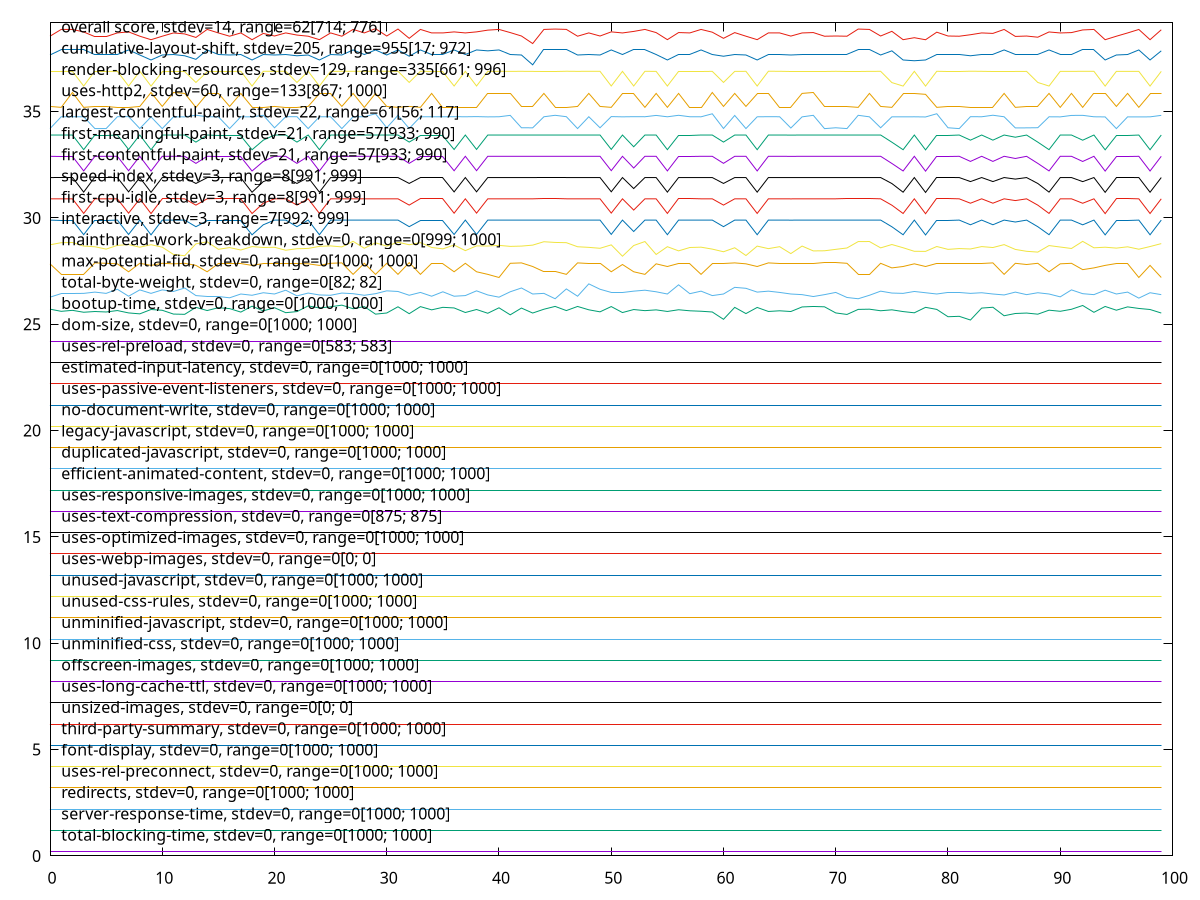 $_totalBlockingTime <<EOF
0.2
0.2
0.2
0.2
0.2
0.2
0.2
0.2
0.2
0.2
0.2
0.2
0.2
0.2
0.2
0.2
0.2
0.2
0.2
0.2
0.2
0.2
0.2
0.2
0.2
0.2
0.2
0.2
0.2
0.2
0.2
0.2
0.2
0.2
0.2
0.2
0.2
0.2
0.2
0.2
0.2
0.2
0.2
0.2
0.2
0.2
0.2
0.2
0.2
0.2
0.2
0.2
0.2
0.2
0.2
0.2
0.2
0.2
0.2
0.2
0.2
0.2
0.2
0.2
0.2
0.2
0.2
0.2
0.2
0.2
0.2
0.2
0.2
0.2
0.2
0.2
0.2
0.2
0.2
0.2
0.2
0.2
0.2
0.2
0.2
0.2
0.2
0.2
0.2
0.2
0.2
0.2
0.2
0.2
0.2
0.2
0.2
0.2
0.2
0.2
EOF
$_serverResponseTime <<EOF
1.2
1.2
1.2
1.2
1.2
1.2
1.2
1.2
1.2
1.2
1.2
1.2
1.2
1.2
1.2
1.2
1.2
1.2
1.2
1.2
1.2
1.2
1.2
1.2
1.2
1.2
1.2
1.2
1.2
1.2
1.2
1.2
1.2
1.2
1.2
1.2
1.2
1.2
1.2
1.2
1.2
1.2
1.2
1.2
1.2
1.2
1.2
1.2
1.2
1.2
1.2
1.2
1.2
1.2
1.2
1.2
1.2
1.2
1.2
1.2
1.2
1.2
1.2
1.2
1.2
1.2
1.2
1.2
1.2
1.2
1.2
1.2
1.2
1.2
1.2
1.2
1.2
1.2
1.2
1.2
1.2
1.2
1.2
1.2
1.2
1.2
1.2
1.2
1.2
1.2
1.2
1.2
1.2
1.2
1.2
1.2
1.2
1.2
1.2
1.2
EOF
$_redirects <<EOF
2.2
2.2
2.2
2.2
2.2
2.2
2.2
2.2
2.2
2.2
2.2
2.2
2.2
2.2
2.2
2.2
2.2
2.2
2.2
2.2
2.2
2.2
2.2
2.2
2.2
2.2
2.2
2.2
2.2
2.2
2.2
2.2
2.2
2.2
2.2
2.2
2.2
2.2
2.2
2.2
2.2
2.2
2.2
2.2
2.2
2.2
2.2
2.2
2.2
2.2
2.2
2.2
2.2
2.2
2.2
2.2
2.2
2.2
2.2
2.2
2.2
2.2
2.2
2.2
2.2
2.2
2.2
2.2
2.2
2.2
2.2
2.2
2.2
2.2
2.2
2.2
2.2
2.2
2.2
2.2
2.2
2.2
2.2
2.2
2.2
2.2
2.2
2.2
2.2
2.2
2.2
2.2
2.2
2.2
2.2
2.2
2.2
2.2
2.2
2.2
EOF
$_usesRelPreconnect <<EOF
3.2
3.2
3.2
3.2
3.2
3.2
3.2
3.2
3.2
3.2
3.2
3.2
3.2
3.2
3.2
3.2
3.2
3.2
3.2
3.2
3.2
3.2
3.2
3.2
3.2
3.2
3.2
3.2
3.2
3.2
3.2
3.2
3.2
3.2
3.2
3.2
3.2
3.2
3.2
3.2
3.2
3.2
3.2
3.2
3.2
3.2
3.2
3.2
3.2
3.2
3.2
3.2
3.2
3.2
3.2
3.2
3.2
3.2
3.2
3.2
3.2
3.2
3.2
3.2
3.2
3.2
3.2
3.2
3.2
3.2
3.2
3.2
3.2
3.2
3.2
3.2
3.2
3.2
3.2
3.2
3.2
3.2
3.2
3.2
3.2
3.2
3.2
3.2
3.2
3.2
3.2
3.2
3.2
3.2
3.2
3.2
3.2
3.2
3.2
3.2
EOF
$_fontDisplay <<EOF
4.2
4.2
4.2
4.2
4.2
4.2
4.2
4.2
4.2
4.2
4.2
4.2
4.2
4.2
4.2
4.2
4.2
4.2
4.2
4.2
4.2
4.2
4.2
4.2
4.2
4.2
4.2
4.2
4.2
4.2
4.2
4.2
4.2
4.2
4.2
4.2
4.2
4.2
4.2
4.2
4.2
4.2
4.2
4.2
4.2
4.2
4.2
4.2
4.2
4.2
4.2
4.2
4.2
4.2
4.2
4.2
4.2
4.2
4.2
4.2
4.2
4.2
4.2
4.2
4.2
4.2
4.2
4.2
4.2
4.2
4.2
4.2
4.2
4.2
4.2
4.2
4.2
4.2
4.2
4.2
4.2
4.2
4.2
4.2
4.2
4.2
4.2
4.2
4.2
4.2
4.2
4.2
4.2
4.2
4.2
4.2
4.2
4.2
4.2
4.2
EOF
$_thirdPartySummary <<EOF
5.2
5.2
5.2
5.2
5.2
5.2
5.2
5.2
5.2
5.2
5.2
5.2
5.2
5.2
5.2
5.2
5.2
5.2
5.2
5.2
5.2
5.2
5.2
5.2
5.2
5.2
5.2
5.2
5.2
5.2
5.2
5.2
5.2
5.2
5.2
5.2
5.2
5.2
5.2
5.2
5.2
5.2
5.2
5.2
5.2
5.2
5.2
5.2
5.2
5.2
5.2
5.2
5.2
5.2
5.2
5.2
5.2
5.2
5.2
5.2
5.2
5.2
5.2
5.2
5.2
5.2
5.2
5.2
5.2
5.2
5.2
5.2
5.2
5.2
5.2
5.2
5.2
5.2
5.2
5.2
5.2
5.2
5.2
5.2
5.2
5.2
5.2
5.2
5.2
5.2
5.2
5.2
5.2
5.2
5.2
5.2
5.2
5.2
5.2
5.2
EOF
$_unsizedImages <<EOF
6.2
6.2
6.2
6.2
6.2
6.2
6.2
6.2
6.2
6.2
6.2
6.2
6.2
6.2
6.2
6.2
6.2
6.2
6.2
6.2
6.2
6.2
6.2
6.2
6.2
6.2
6.2
6.2
6.2
6.2
6.2
6.2
6.2
6.2
6.2
6.2
6.2
6.2
6.2
6.2
6.2
6.2
6.2
6.2
6.2
6.2
6.2
6.2
6.2
6.2
6.2
6.2
6.2
6.2
6.2
6.2
6.2
6.2
6.2
6.2
6.2
6.2
6.2
6.2
6.2
6.2
6.2
6.2
6.2
6.2
6.2
6.2
6.2
6.2
6.2
6.2
6.2
6.2
6.2
6.2
6.2
6.2
6.2
6.2
6.2
6.2
6.2
6.2
6.2
6.2
6.2
6.2
6.2
6.2
6.2
6.2
6.2
6.2
6.2
6.2
EOF
$_usesLongCacheTtl <<EOF
7.2
7.2
7.2
7.2
7.2
7.2
7.2
7.2
7.2
7.2
7.2
7.2
7.2
7.2
7.2
7.2
7.2
7.2
7.2
7.2
7.2
7.2
7.2
7.2
7.2
7.2
7.2
7.2
7.2
7.2
7.2
7.2
7.2
7.2
7.2
7.2
7.2
7.2
7.2
7.2
7.2
7.2
7.2
7.2
7.2
7.2
7.2
7.2
7.2
7.2
7.2
7.2
7.2
7.2
7.2
7.2
7.2
7.2
7.2
7.2
7.2
7.2
7.2
7.2
7.2
7.2
7.2
7.2
7.2
7.2
7.2
7.2
7.2
7.2
7.2
7.2
7.2
7.2
7.2
7.2
7.2
7.2
7.2
7.2
7.2
7.2
7.2
7.2
7.2
7.2
7.2
7.2
7.2
7.2
7.2
7.2
7.2
7.2
7.2
7.2
EOF
$_offscreenImages <<EOF
8.2
8.2
8.2
8.2
8.2
8.2
8.2
8.2
8.2
8.2
8.2
8.2
8.2
8.2
8.2
8.2
8.2
8.2
8.2
8.2
8.2
8.2
8.2
8.2
8.2
8.2
8.2
8.2
8.2
8.2
8.2
8.2
8.2
8.2
8.2
8.2
8.2
8.2
8.2
8.2
8.2
8.2
8.2
8.2
8.2
8.2
8.2
8.2
8.2
8.2
8.2
8.2
8.2
8.2
8.2
8.2
8.2
8.2
8.2
8.2
8.2
8.2
8.2
8.2
8.2
8.2
8.2
8.2
8.2
8.2
8.2
8.2
8.2
8.2
8.2
8.2
8.2
8.2
8.2
8.2
8.2
8.2
8.2
8.2
8.2
8.2
8.2
8.2
8.2
8.2
8.2
8.2
8.2
8.2
8.2
8.2
8.2
8.2
8.2
8.2
EOF
$_unminifiedCss <<EOF
9.2
9.2
9.2
9.2
9.2
9.2
9.2
9.2
9.2
9.2
9.2
9.2
9.2
9.2
9.2
9.2
9.2
9.2
9.2
9.2
9.2
9.2
9.2
9.2
9.2
9.2
9.2
9.2
9.2
9.2
9.2
9.2
9.2
9.2
9.2
9.2
9.2
9.2
9.2
9.2
9.2
9.2
9.2
9.2
9.2
9.2
9.2
9.2
9.2
9.2
9.2
9.2
9.2
9.2
9.2
9.2
9.2
9.2
9.2
9.2
9.2
9.2
9.2
9.2
9.2
9.2
9.2
9.2
9.2
9.2
9.2
9.2
9.2
9.2
9.2
9.2
9.2
9.2
9.2
9.2
9.2
9.2
9.2
9.2
9.2
9.2
9.2
9.2
9.2
9.2
9.2
9.2
9.2
9.2
9.2
9.2
9.2
9.2
9.2
9.2
EOF
$_unminifiedJavascript <<EOF
10.2
10.2
10.2
10.2
10.2
10.2
10.2
10.2
10.2
10.2
10.2
10.2
10.2
10.2
10.2
10.2
10.2
10.2
10.2
10.2
10.2
10.2
10.2
10.2
10.2
10.2
10.2
10.2
10.2
10.2
10.2
10.2
10.2
10.2
10.2
10.2
10.2
10.2
10.2
10.2
10.2
10.2
10.2
10.2
10.2
10.2
10.2
10.2
10.2
10.2
10.2
10.2
10.2
10.2
10.2
10.2
10.2
10.2
10.2
10.2
10.2
10.2
10.2
10.2
10.2
10.2
10.2
10.2
10.2
10.2
10.2
10.2
10.2
10.2
10.2
10.2
10.2
10.2
10.2
10.2
10.2
10.2
10.2
10.2
10.2
10.2
10.2
10.2
10.2
10.2
10.2
10.2
10.2
10.2
10.2
10.2
10.2
10.2
10.2
10.2
EOF
$_unusedCssRules <<EOF
11.2
11.2
11.2
11.2
11.2
11.2
11.2
11.2
11.2
11.2
11.2
11.2
11.2
11.2
11.2
11.2
11.2
11.2
11.2
11.2
11.2
11.2
11.2
11.2
11.2
11.2
11.2
11.2
11.2
11.2
11.2
11.2
11.2
11.2
11.2
11.2
11.2
11.2
11.2
11.2
11.2
11.2
11.2
11.2
11.2
11.2
11.2
11.2
11.2
11.2
11.2
11.2
11.2
11.2
11.2
11.2
11.2
11.2
11.2
11.2
11.2
11.2
11.2
11.2
11.2
11.2
11.2
11.2
11.2
11.2
11.2
11.2
11.2
11.2
11.2
11.2
11.2
11.2
11.2
11.2
11.2
11.2
11.2
11.2
11.2
11.2
11.2
11.2
11.2
11.2
11.2
11.2
11.2
11.2
11.2
11.2
11.2
11.2
11.2
11.2
EOF
$_unusedJavascript <<EOF
12.2
12.2
12.2
12.2
12.2
12.2
12.2
12.2
12.2
12.2
12.2
12.2
12.2
12.2
12.2
12.2
12.2
12.2
12.2
12.2
12.2
12.2
12.2
12.2
12.2
12.2
12.2
12.2
12.2
12.2
12.2
12.2
12.2
12.2
12.2
12.2
12.2
12.2
12.2
12.2
12.2
12.2
12.2
12.2
12.2
12.2
12.2
12.2
12.2
12.2
12.2
12.2
12.2
12.2
12.2
12.2
12.2
12.2
12.2
12.2
12.2
12.2
12.2
12.2
12.2
12.2
12.2
12.2
12.2
12.2
12.2
12.2
12.2
12.2
12.2
12.2
12.2
12.2
12.2
12.2
12.2
12.2
12.2
12.2
12.2
12.2
12.2
12.2
12.2
12.2
12.2
12.2
12.2
12.2
12.2
12.2
12.2
12.2
12.2
12.2
EOF
$_usesWebpImages <<EOF
13.2
13.2
13.2
13.2
13.2
13.2
13.2
13.2
13.2
13.2
13.2
13.2
13.2
13.2
13.2
13.2
13.2
13.2
13.2
13.2
13.2
13.2
13.2
13.2
13.2
13.2
13.2
13.2
13.2
13.2
13.2
13.2
13.2
13.2
13.2
13.2
13.2
13.2
13.2
13.2
13.2
13.2
13.2
13.2
13.2
13.2
13.2
13.2
13.2
13.2
13.2
13.2
13.2
13.2
13.2
13.2
13.2
13.2
13.2
13.2
13.2
13.2
13.2
13.2
13.2
13.2
13.2
13.2
13.2
13.2
13.2
13.2
13.2
13.2
13.2
13.2
13.2
13.2
13.2
13.2
13.2
13.2
13.2
13.2
13.2
13.2
13.2
13.2
13.2
13.2
13.2
13.2
13.2
13.2
13.2
13.2
13.2
13.2
13.2
13.2
EOF
$_usesOptimizedImages <<EOF
14.2
14.2
14.2
14.2
14.2
14.2
14.2
14.2
14.2
14.2
14.2
14.2
14.2
14.2
14.2
14.2
14.2
14.2
14.2
14.2
14.2
14.2
14.2
14.2
14.2
14.2
14.2
14.2
14.2
14.2
14.2
14.2
14.2
14.2
14.2
14.2
14.2
14.2
14.2
14.2
14.2
14.2
14.2
14.2
14.2
14.2
14.2
14.2
14.2
14.2
14.2
14.2
14.2
14.2
14.2
14.2
14.2
14.2
14.2
14.2
14.2
14.2
14.2
14.2
14.2
14.2
14.2
14.2
14.2
14.2
14.2
14.2
14.2
14.2
14.2
14.2
14.2
14.2
14.2
14.2
14.2
14.2
14.2
14.2
14.2
14.2
14.2
14.2
14.2
14.2
14.2
14.2
14.2
14.2
14.2
14.2
14.2
14.2
14.2
14.2
EOF
$_usesTextCompression <<EOF
15.2
15.2
15.2
15.2
15.2
15.2
15.2
15.2
15.2
15.2
15.2
15.2
15.2
15.2
15.2
15.2
15.2
15.2
15.2
15.2
15.2
15.2
15.2
15.2
15.2
15.2
15.2
15.2
15.2
15.2
15.2
15.2
15.2
15.2
15.2
15.2
15.2
15.2
15.2
15.2
15.2
15.2
15.2
15.2
15.2
15.2
15.2
15.2
15.2
15.2
15.2
15.2
15.2
15.2
15.2
15.2
15.2
15.2
15.2
15.2
15.2
15.2
15.2
15.2
15.2
15.2
15.2
15.2
15.2
15.2
15.2
15.2
15.2
15.2
15.2
15.2
15.2
15.2
15.2
15.2
15.2
15.2
15.2
15.2
15.2
15.2
15.2
15.2
15.2
15.2
15.2
15.2
15.2
15.2
15.2
15.2
15.2
15.2
15.2
15.2
EOF
$_usesResponsiveImages <<EOF
16.2
16.2
16.2
16.2
16.2
16.2
16.2
16.2
16.2
16.2
16.2
16.2
16.2
16.2
16.2
16.2
16.2
16.2
16.2
16.2
16.2
16.2
16.2
16.2
16.2
16.2
16.2
16.2
16.2
16.2
16.2
16.2
16.2
16.2
16.2
16.2
16.2
16.2
16.2
16.2
16.2
16.2
16.2
16.2
16.2
16.2
16.2
16.2
16.2
16.2
16.2
16.2
16.2
16.2
16.2
16.2
16.2
16.2
16.2
16.2
16.2
16.2
16.2
16.2
16.2
16.2
16.2
16.2
16.2
16.2
16.2
16.2
16.2
16.2
16.2
16.2
16.2
16.2
16.2
16.2
16.2
16.2
16.2
16.2
16.2
16.2
16.2
16.2
16.2
16.2
16.2
16.2
16.2
16.2
16.2
16.2
16.2
16.2
16.2
16.2
EOF
$_efficientAnimatedContent <<EOF
17.2
17.2
17.2
17.2
17.2
17.2
17.2
17.2
17.2
17.2
17.2
17.2
17.2
17.2
17.2
17.2
17.2
17.2
17.2
17.2
17.2
17.2
17.2
17.2
17.2
17.2
17.2
17.2
17.2
17.2
17.2
17.2
17.2
17.2
17.2
17.2
17.2
17.2
17.2
17.2
17.2
17.2
17.2
17.2
17.2
17.2
17.2
17.2
17.2
17.2
17.2
17.2
17.2
17.2
17.2
17.2
17.2
17.2
17.2
17.2
17.2
17.2
17.2
17.2
17.2
17.2
17.2
17.2
17.2
17.2
17.2
17.2
17.2
17.2
17.2
17.2
17.2
17.2
17.2
17.2
17.2
17.2
17.2
17.2
17.2
17.2
17.2
17.2
17.2
17.2
17.2
17.2
17.2
17.2
17.2
17.2
17.2
17.2
17.2
17.2
EOF
$_duplicatedJavascript <<EOF
18.2
18.2
18.2
18.2
18.2
18.2
18.2
18.2
18.2
18.2
18.2
18.2
18.2
18.2
18.2
18.2
18.2
18.2
18.2
18.2
18.2
18.2
18.2
18.2
18.2
18.2
18.2
18.2
18.2
18.2
18.2
18.2
18.2
18.2
18.2
18.2
18.2
18.2
18.2
18.2
18.2
18.2
18.2
18.2
18.2
18.2
18.2
18.2
18.2
18.2
18.2
18.2
18.2
18.2
18.2
18.2
18.2
18.2
18.2
18.2
18.2
18.2
18.2
18.2
18.2
18.2
18.2
18.2
18.2
18.2
18.2
18.2
18.2
18.2
18.2
18.2
18.2
18.2
18.2
18.2
18.2
18.2
18.2
18.2
18.2
18.2
18.2
18.2
18.2
18.2
18.2
18.2
18.2
18.2
18.2
18.2
18.2
18.2
18.2
18.2
EOF
$_legacyJavascript <<EOF
19.2
19.2
19.2
19.2
19.2
19.2
19.2
19.2
19.2
19.2
19.2
19.2
19.2
19.2
19.2
19.2
19.2
19.2
19.2
19.2
19.2
19.2
19.2
19.2
19.2
19.2
19.2
19.2
19.2
19.2
19.2
19.2
19.2
19.2
19.2
19.2
19.2
19.2
19.2
19.2
19.2
19.2
19.2
19.2
19.2
19.2
19.2
19.2
19.2
19.2
19.2
19.2
19.2
19.2
19.2
19.2
19.2
19.2
19.2
19.2
19.2
19.2
19.2
19.2
19.2
19.2
19.2
19.2
19.2
19.2
19.2
19.2
19.2
19.2
19.2
19.2
19.2
19.2
19.2
19.2
19.2
19.2
19.2
19.2
19.2
19.2
19.2
19.2
19.2
19.2
19.2
19.2
19.2
19.2
19.2
19.2
19.2
19.2
19.2
19.2
EOF
$_noDocumentWrite <<EOF
20.2
20.2
20.2
20.2
20.2
20.2
20.2
20.2
20.2
20.2
20.2
20.2
20.2
20.2
20.2
20.2
20.2
20.2
20.2
20.2
20.2
20.2
20.2
20.2
20.2
20.2
20.2
20.2
20.2
20.2
20.2
20.2
20.2
20.2
20.2
20.2
20.2
20.2
20.2
20.2
20.2
20.2
20.2
20.2
20.2
20.2
20.2
20.2
20.2
20.2
20.2
20.2
20.2
20.2
20.2
20.2
20.2
20.2
20.2
20.2
20.2
20.2
20.2
20.2
20.2
20.2
20.2
20.2
20.2
20.2
20.2
20.2
20.2
20.2
20.2
20.2
20.2
20.2
20.2
20.2
20.2
20.2
20.2
20.2
20.2
20.2
20.2
20.2
20.2
20.2
20.2
20.2
20.2
20.2
20.2
20.2
20.2
20.2
20.2
20.2
EOF
$_usesPassiveEventListeners <<EOF
21.2
21.2
21.2
21.2
21.2
21.2
21.2
21.2
21.2
21.2
21.2
21.2
21.2
21.2
21.2
21.2
21.2
21.2
21.2
21.2
21.2
21.2
21.2
21.2
21.2
21.2
21.2
21.2
21.2
21.2
21.2
21.2
21.2
21.2
21.2
21.2
21.2
21.2
21.2
21.2
21.2
21.2
21.2
21.2
21.2
21.2
21.2
21.2
21.2
21.2
21.2
21.2
21.2
21.2
21.2
21.2
21.2
21.2
21.2
21.2
21.2
21.2
21.2
21.2
21.2
21.2
21.2
21.2
21.2
21.2
21.2
21.2
21.2
21.2
21.2
21.2
21.2
21.2
21.2
21.2
21.2
21.2
21.2
21.2
21.2
21.2
21.2
21.2
21.2
21.2
21.2
21.2
21.2
21.2
21.2
21.2
21.2
21.2
21.2
21.2
EOF
$_estimatedInputLatency <<EOF
22.2
22.2
22.2
22.2
22.2
22.2
22.2
22.2
22.2
22.2
22.2
22.2
22.2
22.2
22.2
22.2
22.2
22.2
22.2
22.2
22.2
22.2
22.2
22.2
22.2
22.2
22.2
22.2
22.2
22.2
22.2
22.2
22.2
22.2
22.2
22.2
22.2
22.2
22.2
22.2
22.2
22.2
22.2
22.2
22.2
22.2
22.2
22.2
22.2
22.2
22.2
22.2
22.2
22.2
22.2
22.2
22.2
22.2
22.2
22.2
22.2
22.2
22.2
22.2
22.2
22.2
22.2
22.2
22.2
22.2
22.2
22.2
22.2
22.2
22.2
22.2
22.2
22.2
22.2
22.2
22.2
22.2
22.2
22.2
22.2
22.2
22.2
22.2
22.2
22.2
22.2
22.2
22.2
22.2
22.2
22.2
22.2
22.2
22.2
22.2
EOF
$_usesRelPreload <<EOF
23.2
23.2
23.2
23.2
23.2
23.2
23.2
23.2
23.2
23.2
23.2
23.2
23.2
23.2
23.2
23.2
23.2
23.2
23.2
23.2
23.2
23.2
23.2
23.2
23.2
23.2
23.2
23.2
23.2
23.2
23.2
23.2
23.2
23.2
23.2
23.2
23.2
23.2
23.2
23.2
23.2
23.2
23.2
23.2
23.2
23.2
23.2
23.2
23.2
23.2
23.2
23.2
23.2
23.2
23.2
23.2
23.2
23.2
23.2
23.2
23.2
23.2
23.2
23.2
23.2
23.2
23.2
23.2
23.2
23.2
23.2
23.2
23.2
23.2
23.2
23.2
23.2
23.2
23.2
23.2
23.2
23.2
23.2
23.2
23.2
23.2
23.2
23.2
23.2
23.2
23.2
23.2
23.2
23.2
23.2
23.2
23.2
23.2
23.2
23.2
EOF
$_domSize <<EOF
24.2
24.2
24.2
24.2
24.2
24.2
24.2
24.2
24.2
24.2
24.2
24.2
24.2
24.2
24.2
24.2
24.2
24.2
24.2
24.2
24.2
24.2
24.2
24.2
24.2
24.2
24.2
24.2
24.2
24.2
24.2
24.2
24.2
24.2
24.2
24.2
24.2
24.2
24.2
24.2
24.2
24.2
24.2
24.2
24.2
24.2
24.2
24.2
24.2
24.2
24.2
24.2
24.2
24.2
24.2
24.2
24.2
24.2
24.2
24.2
24.2
24.2
24.2
24.2
24.2
24.2
24.2
24.2
24.2
24.2
24.2
24.2
24.2
24.2
24.2
24.2
24.2
24.2
24.2
24.2
24.2
24.2
24.2
24.2
24.2
24.2
24.2
24.2
24.2
24.2
24.2
24.2
24.2
24.2
24.2
24.2
24.2
24.2
24.2
24.2
EOF
$_bootupTime <<EOF
25.711824853641435
25.608559011880153
25.655216410615193
25.56542606441978
25.60018400344374
25.577743334207625
25.645470706679543
25.534049419007882
25.49001325769527
25.69440534911553
25.65806564880774
25.479419027626182
25.46806411983301
25.79591330135624
25.645470706679543
25.77849655351839
25.73685825746165
25.572832290776333
25.850778574259948
25.629805750012558
25.77799389302193
25.544811697365958
25.59597270542463
25.864965405027306
25.766354746559823
25.821642926122735
25.9
25.731586402318076
25.831153755848547
25.476756447195054
25.53022760371929
25.822598860720053
25.497900281160245
25.830207509876363
25.678352006543513
25.79689823601944
25.767881396019007
25.553601664132877
25.69440534911553
25.518044307508625
25.774467379715354
25.444363651466592
25.76175944262546
25.52831210768837
25.706956615652825
25.84008969546348
25.64374148817721
25.837747468508493
25.68058147252624
25.58446163893075
25.83257111030401
25.551096953450212
25.69275648404839
25.640853181060805
25.677235438197503
25.602583323821417
25.682806053979462
25.633889128931177
25.612722810043497
25.577743334207625
25.233635762243626
25.79492724793104
25.503130508120492
25.79146732655588
25.60198398181434
25.633889128931177
25.60018400344374
25.814438844703478
25.83727823194071
25.82116454934256
25.533413296786133
25.4620113541912
25.699335638178038
25.709664165928928
25.635634397646474
25.67946734644498
25.597177560910193
25.539126185458127
25.796405907619068
25.699335638178038
25.354624848756906
25.374203161767646
25.2
25.761247422551506
25.80033682779496
25.40059041384761
25.50703863626276
25.527672928979598
25.474755815569818
25.662608290494376
25.610345418863393
25.705328487899564
25.883789277594904
25.56232604073566
25.837747468508493
25.661474480051705
25.818288621729824
25.74418987774856
25.69440534911553
25.52831210768837
EOF
$_totalByteWeight <<EOF
26.274466758291272
26.468081808292503
26.468081808292503
26.453188267086958
26.5127625077123
26.453188267086958
26.646805288331425
26.319146964902995
26.617017915312378
26.453188267086958
26.617017915312378
26.542549703839068
26.706380186052435
26.3489338324874
26.319146964902995
26.319146964902995
26.244680017060052
26.42340122259933
26.36382728524134
26.482975362135555
26.42340122259933
26.60212424773176
26.334040392381915
26.468081808292503
26.3787207506109
26.36382728524134
26.468081808292503
26.43829473851892
26.36382728524134
26.43829473851892
26.57233695050493
26.542549703839068
26.36382728524134
26.497868928605172
26.319146964902995
26.527656099467873
26.319146964902995
26.3489338324874
26.57233695050493
26.3787207506109
26.274466758291272
26.527656099467873
26.706380186052435
26.42340122259933
26.453188267086958
26.2
26.661698993824565
26.319146964902995
26.9
26.646805288331425
26.497868928605172
26.497868928605172
26.55744332086966
26.60212424773176
26.527656099467873
26.42340122259933
26.855318314909347
26.43829473851892
26.55744332086966
26.3489338324874
26.42340122259933
26.736167710732513
26.6914864426796
26.5127625077123
26.55744332086966
26.497868928605172
26.42340122259933
26.39361422865079
26.304253550061578
26.39361422865079
26.497868928605172
26.25957338136238
26.2
26.36382728524134
26.55744332086966
26.468081808292503
26.453188267086958
26.542549703839068
26.482975362135555
26.42340122259933
26.482975362135555
26.482975362135555
26.453188267086958
26.482975362135555
26.42340122259933
26.3787207506109
26.5127625077123
26.39361422865079
26.482975362135555
26.42340122259933
26.289360147868614
26.617017915312378
26.43829473851892
26.39361422865079
26.60212424773176
26.42340122259933
26.5127625077123
26.229786665417116
26.482975362135555
26.39361422865079
EOF
$_maxPotentialFid <<EOF
27.842652659305674
27.346986613516847
27.346986613516847
27.346986613516847
27.886082568705625
27.867379942949963
27.842652659305674
27.468895352887962
27.867379942949963
27.7690646766796
27.867379942949963
27.842652659305674
27.867379942949963
27.7690646766796
27.468895352887962
27.867379942949963
27.867379942949963
27.867379942949963
27.7690646766796
27.867379942949963
27.867379942949963
27.867379942949963
27.867379942949963
27.842652659305674
27.7690646766796
27.867379942949963
27.886082568705625
27.346986613516847
27.867379942949963
27.346986613516847
27.867379942949963
27.346986613516847
27.9
27.346986613516847
27.867379942949963
27.867379942949963
27.468895352887962
27.867379942949963
27.468895352887962
27.346986613516847
27.2
27.867379942949963
27.886082568705625
27.716570703739706
27.468895352887962
27.468895352887962
27.346986613516847
27.886082568705625
27.867379942949963
27.867379942949963
27.468895352887962
27.810444530944874
27.468895352887962
27.346986613516847
27.842652659305674
27.716570703739706
27.867379942949963
27.867379942949963
27.346986613516847
27.867379942949963
27.867379942949963
27.886082568705625
27.842652659305674
27.716570703739706
27.886082568705625
27.867379942949963
27.867379942949963
27.867379942949963
27.867379942949963
27.886082568705625
27.886082568705625
27.867379942949963
27.346986613516847
27.346986613516847
27.867379942949963
27.65075329569042
27.716570703739706
27.842652659305674
27.716570703739706
27.867379942949963
27.867379942949963
27.867379942949963
27.867379942949963
27.867379942949963
27.886082568705625
27.346986613516847
27.867379942949963
27.810444530944874
27.867379942949963
27.468895352887962
27.842652659305674
27.867379942949963
27.569122422449077
27.65075329569042
27.7690646766796
27.867379942949963
27.867379942949963
27.2
27.7690646766796
27.2
EOF
$_mainthreadWorkBreakdown <<EOF
28.7365364956072
28.836369165445035
28.846213896155362
28.676513494763004
28.645213533424315
28.535145278683142
28.708698810991347
28.747059945770232
28.623919575779972
28.741089631920612
28.625610720551308
28.283990075799892
28.22277113724058
28.782101348667183
28.87657825781386
28.526332445090613
28.606597839443133
28.491944651140074
28.653881931344234
28.611734839365685
28.620276515078903
28.4807153304997
28.552204862054506
28.56674948985064
28.66367786862844
28.684492858520876
28.637519775575207
28.9
28.57499411841002
28.829177296422895
28.675158330156123
28.857581193015427
28.739942119828058
28.839204954035946
28.612185011015434
28.546390637175712
28.727318000110408
28.462725050140595
28.68583204951786
28.678983299189497
28.71091815020824
28.66269826910567
28.676122819635516
28.721965542564387
28.881366895721463
28.848094123884707
28.836616304848913
28.64532177330666
28.616674025537232
28.572881045475803
28.73391123931901
28.2
28.70313418452137
28.89066543734888
28.282158177719772
28.648211972487992
28.451777225197578
28.610270183862948
28.625416823718872
28.53480895893166
28.410275577753414
28.597664402301838
28.23271209404195
28.67588832205294
28.556370505179558
28.648778028143873
28.323389997901646
28.677476336467915
28.449853250856172
28.455879157036478
28.523026573927094
28.587427091733677
28.88812211169675
28.891187504881373
28.5921575929513
28.750344462652023
28.598493229772384
28.43147276500385
28.42809168363883
28.656822408863004
28.522252584277958
28.55977334828817
28.540541081301708
28.652970920489725
28.608548912932726
28.746040737036772
28.519771764444613
28.431337718263105
28.393434501998016
28.70086652725642
28.63228713685973
28.563520182090976
28.899340242570865
28.595402664343453
28.6237530539029
28.58171198367753
28.642421507093587
28.529196825696335
28.65524655555243
28.79320573631734
EOF
$_interactive <<EOF
29.899051823925454
29.899491851914465
29.899428928794205
29.21286560702748
29.89910676884136
29.899194508260916
29.89961341521603
29.22325090716235
29.89978764921793
29.20516070473788
29.899191521153853
29.899376418017123
29.898628606482344
29.588646102219798
29.899564766760705
29.899424907596785
29.89933582359836
29.89939341166083
29.20742752871218
29.678078739904716
29.899130769199395
29.89976006797349
29.58918859219139
29.899244329044468
29.211590611737687
29.899463217126783
29.899217362002815
29.899704032032105
29.899412255867933
29.899593515668908
29.89931335135799
29.89967120222458
29.5902276761159
29.89942901915684
29.899387672022407
29.89937108447065
29.22118339557526
29.89944966545315
29.22483086065449
29.89875257096116
29.8995203001032
29.89919002757593
29.899698170145598
29.898846889100902
29.899462313723635
29.89956837763076
29.9
29.899439365283357
29.899690414031898
29.899316742777334
29.22634105456761
29.898975553133422
29.36175455719421
29.899436338331657
29.898851108758542
29.212202341379367
29.899612422563564
29.899539217129508
29.899238764132967
29.89963412391103
29.590445821158475
29.898635877538847
29.899519893742177
29.211155679323273
29.899813062288764
29.899520616160938
29.896413994503117
29.898698392802782
29.89952896885068
29.898761787755998
29.8995337996329
29.89922243003951
29.899441488627414
29.899193557824812
29.89951930677412
29.58490095292458
29.20911909324834
29.89931782801379
29.2
29.899660151955704
29.89961810765735
29.89890935403518
29.67928204729206
29.899500703096308
29.679505080010365
29.899284272143934
29.808476386221912
29.898238088727567
29.587953912150418
29.212298267370034
29.898533638571152
29.898782852400014
29.676875893159707
29.899320631501517
29.203397711248076
29.898991689998578
29.89899939513661
29.898325972892586
29.20789361044631
29.899155127535263
EOF
$_firstCpuIdle <<EOF
30.899168570492012
30.899554517859833
30.89949933864003
30.213649734879496
30.89921677186567
30.899293737263946
30.899661110535977
30.224655148010722
30.899813864642034
30.205477334370684
30.89929111707235
30.899453287644405
30.89879720665474
30.602735840798314
30.89961845474996
30.89949581220928
30.89941768540793
30.899468191027353
30.20788235129019
30.69157981574004
30.899237825758036
30.899789685458483
30.60328043306696
30.8993374372479
30.212297813474688
30.89952940756785
30.899313783550465
30.899740559298785
30.899484717051315
30.899643662530785
30.899397976111565
30.89971177643557
30.604323365457113
30.899499417884314
30.899463157407386
30.89944861008489
30.222465108224455
30.89951752364102
30.22632842372607
30.89890599901692
30.89957946380193
30.899289806952215
30.899735420079576
30.898988764436815
30.899528615347744
30.899621620893715
30.9
30.89950849096065
30.899728620111187
30.89940095058719
30.227927566507468
30.899101656217702
30.37023743699579
30.89950583647325
30.898992467059667
30.21294647306618
30.89966024018249
30.899596051563254
30.89933255612978
30.89967926763294
30.604542288649142
30.898803588173006
30.899579107472924
30.21183660010676
30.89983614249205
30.899579740945892
30.896851385011548
30.898858453428865
30.899587065200574
30.898914087221453
30.899591301158672
30.899318228944548
30.899510353023867
30.899292903573667
30.899578592773313
30.598974444042536
30.209676685334255
30.899401902401696
30.2
30.899702088123156
30.899665224836816
30.899043573940357
30.692761217768624
30.899562279452507
30.69298014570295
30.899372471501657
30.816827824360754
30.898454396608997
30.60204087577596
30.213048186471305
30.898713852821917
30.898932572233758
30.69039846105871
30.89940436121611
30.203606488754748
30.899115813920584
30.899122573954138
30.89853155602612
30.20837677962371
30.899259193160837
EOF
$_speedIndex <<EOF
31.899308177114726
31.899629432751986
31.89958351456683
31.214740431515608
31.89934830976517
31.899412385131402
31.899718124025714
31.22660647264682
31.89984519814469
31.205918074999122
31.899410203892874
31.89954518949609
31.89899887607863
31.621394639708242
31.89968263374166
31.899580579860203
31.89951555829471
31.899557592860404
31.20851531874764
31.709128647865608
31.899365838360765
31.89982508585472
31.621940137876305
31.89944876285449
31.21328162674345
31.899608537356904
31.89942907282342
31.89978422024482
31.89957134632844
31.89970360730134
31.899499153829236
31.899760275731303
31.622984561499983
31.899583580513983
31.89955340365482
31.899541296529428
31.22424652086927
31.899598647921227
31.228409112912875
31.89908950561188
31.89965019056159
31.89940911324997
31.899779944999704
31.89915844302125
31.899607878101666
31.899685268105447
31.9
31.8995911310801
31.899774288146826
31.899501629581128
31.23013151969467
31.899252458978967
31.381852821390606
31.899588922040955
31.89916152681987
31.21398160114923
31.899717399901924
31.899663992977395
31.89944469972891
31.899733230287378
31.62320375700285
31.89900419263271
31.899649894061817
31.21278389185533
31.899863728218037
31.899650421171696
31.89737531536666
31.899049899638353
31.899656515611085
31.899096242876887
31.899660040277375
31.899432773355855
31.899592680665847
31.8994116911078
31.899649465782314
31.617624614311385
31.210452551844575
31.899502421804552
31.2
31.899752215761513
31.89972154706175
31.899204090306675
31.71027660426325
31.899635891351725
31.71048927503313
31.89947792504302
31.82727082627954
31.89871319697529
31.620698392152562
31.21409135572079
31.89892942766428
31.899111640092404
31.70798019928056
31.899504468343146
31.203897149723172
31.899264248295733
31.89926987737733
31.89877751076048
31.20904916708083
31.899383627377137
EOF
$_firstContentfulPaint <<EOF
32.89889325247611
32.89940678015899
32.899333337198
32.21145307667115
32.89895736657237
32.89905975292799
32.89954867611129
32.2207263826457
32.89975207317958
32.20458948490792
32.899056267061255
32.899272049810115
32.89839948989023
32.56558186023675
32.89949188930003
32.89932864382239
32.89922467199005
32.8992918835158
32.20660735508682
32.656734138264866
32.89898537285875
32.89971987379422
32.56612527868662
32.899117893384236
32.21031634406518
32.89937335765204
32.89908642281467
32.899654457207234
32.89931387733159
32.899525447356964
32.89919844516673
32.899616132729356
32.567166448714076
32.899333442665686
32.899285184614605
32.89926582494275
32.21887822379696
32.8993575403765
32.22213939171003
32.89854410284899
32.8994399855205
32.8990545241021
32.89964761416294
32.898654139598506
32.89937230321116
32.89949610416387
32.900000000000006
32.89934551829789
32.89963855987972
32.89920240318651
32.223490564535915
32.898804257668196
32.34694706540823
32.899341985338246
32.89865906265082
32.210861689265506
32.89954751737986
32.89946206625645
32.899111399078095
32.899572849722624
32.56738508311392
32.898407971729974
32.89943951120225
32.20992866337087
32.899781741899154
32.899440354433814
32.89581806499024
32.89848089884326
32.89945010400559
32.89855485535628
32.89945574270082
32.899092337174935
32.89934799660047
32.89905864379603
32.89943882607364
32.56183329887983
32.208113922547604
32.8992036697341
32.2
32.89960323319036
32.89955415364749
32.89872701856686
32.65798327296624
32.89941711138649
32.658214869798364
32.89916450810195
32.79617685323822
32.897944004963605
32.564888645292186
32.21094721337291
32.89828871172233
32.89857943007006
32.65548611779472
32.89920694160663
32.20302093696819
32.898823086206356
32.89883207665609
32.898046499033896
32.20702239753465
32.89901379734632
EOF
$_firstMeaningfulPaint <<EOF
33.89889325247611
33.89940678015899
33.899333337198
33.21145307667115
33.89895736657237
33.89905975292799
33.89954867611129
33.2207263826457
33.89975207317958
33.20458948490792
33.899056267061255
33.899272049810115
33.89839948989023
33.56558186023675
33.89949188930003
33.89932864382239
33.89922467199005
33.8992918835158
33.20660735508682
33.656734138264866
33.89898537285875
33.89971987379422
33.56612527868662
33.899117893384236
33.21031634406518
33.89937335765204
33.89908642281467
33.899654457207234
33.89931387733159
33.899525447356964
33.89919844516673
33.899616132729356
33.567166448714076
33.899333442665686
33.899285184614605
33.89926582494275
33.21887822379696
33.8993575403765
33.22213939171003
33.89854410284899
33.8994399855205
33.8990545241021
33.89964761416294
33.898654139598506
33.89937230321116
33.89949610416387
33.900000000000006
33.89934551829789
33.89963855987972
33.89920240318651
33.223490564535915
33.898804257668196
33.34694706540823
33.899341985338246
33.89865906265082
33.210861689265506
33.89954751737986
33.89946206625645
33.899111399078095
33.899572849722624
33.56738508311392
33.898407971729974
33.89943951120225
33.20992866337087
33.899781741899154
33.899440354433814
33.89581806499024
33.89848089884326
33.89945010400559
33.89855485535628
33.89945574270082
33.899092337174935
33.89934799660047
33.89905864379603
33.89943882607364
33.56183329887983
33.208113922547604
33.8992036697341
33.2
33.89960323319036
33.89955415364749
33.89872701856686
33.65798327296624
33.89941711138649
33.658214869798364
33.89916450810195
33.79617685323822
33.897944004963605
33.564888645292186
33.21094721337291
33.89828871172233
33.89857943007006
33.65548611779472
33.89920694160663
33.20302093696819
33.898823086206356
33.89883207665609
33.898046499033896
33.20702239753465
33.89901379734632
EOF
$_largestContentfulPaint <<EOF
34.20215529741489
34.75872360255777
34.75680747232909
34.756920388191645
34.201714135503224
34.201858969531585
34.75901618778473
34.76382383670809
34.20458700382661
34.75193395715347
34.201134802789916
34.755671766786875
34.75218835266144
34.83081754925891
34.758355242583846
34.757028606777524
34.20226252270859
34.75796210188859
34.753490855664154
34.82753044232513
34.23900956506366
34.75952649358303
34.76214087642561
34.20196468273531
34.75614807157011
34.75651157640135
34.201957096379
34.75963551221822
34.757248536001065
34.89952579240788
34.23981817366595
34.827748394622354
34.20632547519489
34.75805707570092
34.75668826216723
34.75729224213309
34.76235129824189
34.757273498059384
34.76488022387016
34.752454436611394
34.75760187019286
34.82372771931109
34.24106438159736
34.237521669459554
34.757808034493586
34.82655966629737
34.76166678507512
34.202362467396625
34.759278722202545
34.239776121420576
34.76585234009963
34.7541437831874
34.761576043488574
34.75884731713428
34.82106481522699
34.75653119707683
34.82682096961633
34.75832714755684
34.7558477591451
34.898118055490116
34.206343695898276
34.81961980096614
34.202891708032865
34.75586852314736
34.761310897481316
34.758658059153646
34.228442174594285
34.75264746428154
34.825329409289196
34.2
34.240475344143604
34.20240049675147
34.826673359822024
34.75487227777381
34.240394777729925
34.755802549808784
34.754350007968284
34.75628982165999
34.74861226975999
34.900000000000006
34.24088374220288
34.201069148673774
34.76213338588664
34.75781554412495
34.829909052535086
34.75749617949777
34.23296261554655
34.23592534919527
34.24267333235116
34.75660377844975
34.75223303528819
34.82063822950201
34.82501137950251
34.7570416184951
34.75084551273176
34.201138725192386
34.752996865110546
34.75086305730088
34.75375136624899
34.82340857144165
EOF
$_usesHttp2 <<EOF
35.243750000000006
35.2
35.900000000000006
35.2
35.243750000000006
35.243750000000006
35.2
35.2
35.243750000000006
35.900000000000006
35.243750000000006
35.900000000000006
35.85625
35.2
35.85625
35.85625
35.243750000000006
35.85625
35.2
35.2
35.243750000000006
35.2
35.2
35.243750000000006
35.85625
35.85625
35.243750000000006
35.85625
35.2
35.85625
35.243750000000006
35.2
35.243750000000006
35.2
35.85625
35.2
35.2
35.2
35.2
35.85625
35.85625
35.85625
35.243750000000006
35.243750000000006
35.85625
35.2
35.2
35.243750000000006
35.85625
35.243750000000006
35.2
35.85625
35.85625
35.2
35.85625
35.2
35.85625
35.2
35.2
35.900000000000006
35.243750000000006
35.85625
35.243750000000006
35.85625
35.85625
35.2
35.2
35.85625
35.900000000000006
35.243750000000006
35.243750000000006
35.243750000000006
35.2
35.85625
35.243750000000006
35.2
35.85625
35.85625
35.8125
35.2
35.243750000000006
35.243750000000006
35.2
35.2
35.2
35.85625
35.2
35.243750000000006
35.243750000000006
35.85625
35.2
35.85625
35.2
35.85625
35.85625
35.243750000000006
35.85625
35.2
35.85625
35.85625
EOF
$_renderBlockingResources <<EOF
36.896514522821576
36.896514522821576
36.89477178423237
36.20232365145228
36.89477178423237
36.89477178423237
36.896514522821576
36.203485477178425
36.89825726141079
36.201161825726146
36.89302904564315
36.89302904564315
36.89302904564315
36.371950207468885
36.89477178423237
36.89477178423237
36.89477178423237
36.896514522821576
36.201161825726146
36.896514522821576
36.89302904564315
36.896514522821576
36.37078838174274
36.89477178423237
36.20232365145228
36.89302904564315
36.89477178423237
36.896514522821576
36.89477178423237
36.896514522821576
36.89477178423237
36.896514522821576
36.371950207468885
36.896514522821576
36.89477178423237
36.89477178423237
36.203485477178425
36.89477178423237
36.20464730290457
36.891286307053946
36.89477178423237
36.89302904564315
36.89477178423237
36.891286307053946
36.89477178423237
36.89477178423237
36.89825726141079
36.89302904564315
36.896514522821576
36.89477178423237
36.20464730290457
36.89302904564315
36.203485477178425
36.896514522821576
36.891286307053946
36.20232365145228
36.89477178423237
36.89477178423237
36.89477178423237
36.89302904564315
36.371950207468885
36.891286307053946
36.89477178423237
36.20232365145228
36.89825726141079
36.896514522821576
36.88605809128631
36.89302904564315
36.89302904564315
36.89302904564315
36.89477178423237
36.896514522821576
36.896514522821576
36.89302904564315
36.89477178423237
36.36497925311203
36.201161825726146
36.89477178423237
36.2
36.896514522821576
36.89477178423237
36.89477178423237
36.900000000000006
36.89477178423237
36.896514522821576
36.896514522821576
36.88780082987552
36.891286307053946
36.37078838174274
36.20232365145228
36.89302904564315
36.891286307053946
36.896514522821576
36.89477178423237
36.2
36.89302904564315
36.891286307053946
36.89302904564315
36.201161825726146
36.89302904564315
EOF
$_cumulativeLayoutShift <<EOF
37.66225980745926
37.900000000000006
37.900000000000006
37.900000000000006
37.66225980745926
37.66225980745926
37.68523177372951
37.900000000000006
37.66225980745926
37.42784317011302
37.66225980745926
37.68523177372951
37.625551054361296
37.45780503321095
37.900000000000006
37.68523177372951
37.66225980745926
37.68523177372951
37.42784317011302
37.68523177372951
37.66225980745926
37.68523177372951
37.625551054361296
37.66225980745926
37.42784317011302
37.68523177372951
37.66225980745926
37.900000000000006
37.68523177372951
37.900000000000006
37.66225980745926
37.900000000000006
37.60443548287739
37.900000000000006
37.68523177372951
37.68523177372951
37.900000000000006
37.68523177372951
37.900000000000006
37.85786436358131
37.900000000000006
37.68523177372951
37.66225980745926
37.2
37.900000000000006
37.900000000000006
37.900000000000006
37.66225980745926
37.68523177372951
37.66225980745926
37.900000000000006
37.68523177372951
37.900000000000006
37.900000000000006
37.68523177372951
37.42784317011302
37.68523177372951
37.68523177372951
37.900000000000006
37.68523177372951
37.60443548287739
37.68523177372951
37.66225980745926
37.42784317011302
37.68523177372951
37.68523177372951
37.66225980745926
37.68523177372951
37.68523177372951
37.66225980745926
37.66225980745926
37.66225980745926
37.900000000000006
37.900000000000006
37.66225980745926
37.85786436358131
37.42784317011302
37.391992204032896
37.42784317011302
37.68523177372951
37.66225980745926
37.66225980745926
37.625551054361296
37.68523177372951
37.68523177372951
37.900000000000006
37.66225980745926
37.66225980745926
37.66225980745926
37.900000000000006
37.68523177372951
37.68523177372951
37.900000000000006
37.900000000000006
37.42784317011302
37.66225980745926
37.68523177372951
37.900000000000006
37.42784317011302
37.85786436358131
EOF
$_overallScore <<EOF
38.54556792927525
38.86522605482534
38.86474107765831
38.7457214728588
38.54546952558754
38.54552202580767
38.70073126850813
38.74909988473541
38.546308646051564
38.3814072032053
38.545342707755914
38.69986050541503
38.65312089031408
38.48778046587323
38.865149054098694
38.70020467556642
38.54564861580175
38.70042907877048
38.38215625834741
38.6769515775879
38.55467982544601
38.700885232273215
38.59947715995372
38.54555763088776
38.383482399112836
38.70008437035938
38.54555060983469
38.865491658612186
38.700256545584416
38.900000000000006
38.554914274302085
38.88229785146532
38.44628211124721
38.865049537429634
38.70011355806668
38.700259472799736
38.74840283809032
38.70026984976746
38.74961562636672
38.83124633347695
38.86495460688043
38.71662332903828
38.555295355692394
38.2
38.8649944230899
38.88198480073487
38.866049562183576
38.54569305460527
38.700810773445255
38.55490454195326
38.750099372029226
38.69940681900105
38.77116761623718
38.86524599204387
38.715901337955366
38.38367549417568
38.717467491587655
38.700547023377275
38.86446788204188
38.735070061605825
38.44632447435174
38.71550357823558
38.54583906418203
38.3833433519119
38.701335800687346
38.700625151371554
38.55155307413724
38.69898457257928
38.71708339127116
38.54498056625459
38.55511857604281
38.5456610229594
38.881988635901266
38.864218471048
38.55509592236936
38.7752050952333
38.382640609800184
38.47527419813278
38.37975738834612
38.73553955641922
38.55523548004739
38.54527263530816
38.61528604465929
38.7004133892284
38.67779190979426
38.8648834538945
38.53617618174043
38.553748149850904
38.499173742810775
38.74555193519198
38.69885083131874
38.71578301360177
38.84070654657484
38.86477819539837
38.38085494559686
38.54530552669286
38.69912827395749
38.86306325953277
38.38229557658917
38.84883695501368
EOF
set key outside below
set terminal pngcairo
set output "report_00005_2020-11-02T22-26-11.212Z/./exp-pages+cached+noexternal+nofonts//jitter_comparison.png"
unset label
set label "total-blocking-time, stdev=0, range=0[1000; 1000]" at 1,1 left front
set label "server-response-time, stdev=0, range=0[1000; 1000]" at 1,2 left front
set label "redirects, stdev=0, range=0[1000; 1000]" at 1,3 left front
set label "uses-rel-preconnect, stdev=0, range=0[1000; 1000]" at 1,4 left front
set label "font-display, stdev=0, range=0[1000; 1000]" at 1,5 left front
set label "third-party-summary, stdev=0, range=0[1000; 1000]" at 1,6 left front
set label "unsized-images, stdev=0, range=0[0; 0]" at 1,7 left front
set label "uses-long-cache-ttl, stdev=0, range=0[1000; 1000]" at 1,8 left front
set label "offscreen-images, stdev=0, range=0[1000; 1000]" at 1,9 left front
set label "unminified-css, stdev=0, range=0[1000; 1000]" at 1,10 left front
set label "unminified-javascript, stdev=0, range=0[1000; 1000]" at 1,11 left front
set label "unused-css-rules, stdev=0, range=0[1000; 1000]" at 1,12 left front
set label "unused-javascript, stdev=0, range=0[1000; 1000]" at 1,13 left front
set label "uses-webp-images, stdev=0, range=0[0; 0]" at 1,14 left front
set label "uses-optimized-images, stdev=0, range=0[1000; 1000]" at 1,15 left front
set label "uses-text-compression, stdev=0, range=0[875; 875]" at 1,16 left front
set label "uses-responsive-images, stdev=0, range=0[1000; 1000]" at 1,17 left front
set label "efficient-animated-content, stdev=0, range=0[1000; 1000]" at 1,18 left front
set label "duplicated-javascript, stdev=0, range=0[1000; 1000]" at 1,19 left front
set label "legacy-javascript, stdev=0, range=0[1000; 1000]" at 1,20 left front
set label "no-document-write, stdev=0, range=0[1000; 1000]" at 1,21 left front
set label "uses-passive-event-listeners, stdev=0, range=0[1000; 1000]" at 1,22 left front
set label "estimated-input-latency, stdev=0, range=0[1000; 1000]" at 1,23 left front
set label "uses-rel-preload, stdev=0, range=0[583; 583]" at 1,24 left front
set label "dom-size, stdev=0, range=0[1000; 1000]" at 1,25 left front
set label "bootup-time, stdev=0, range=0[1000; 1000]" at 1,26 left front
set label "total-byte-weight, stdev=0, range=0[82; 82]" at 1,27 left front
set label "max-potential-fid, stdev=0, range=0[1000; 1000]" at 1,28 left front
set label "mainthread-work-breakdown, stdev=0, range=0[999; 1000]" at 1,29 left front
set label "interactive, stdev=3, range=7[992; 999]" at 1,30 left front
set label "first-cpu-idle, stdev=3, range=8[991; 999]" at 1,31 left front
set label "speed-index, stdev=3, range=8[991; 999]" at 1,32 left front
set label "first-contentful-paint, stdev=21, range=57[933; 990]" at 1,33 left front
set label "first-meaningful-paint, stdev=21, range=57[933; 990]" at 1,34 left front
set label "largest-contentful-paint, stdev=22, range=61[56; 117]" at 1,35 left front
set label "uses-http2, stdev=60, range=133[867; 1000]" at 1,36 left front
set label "render-blocking-resources, stdev=129, range=335[661; 996]" at 1,37 left front
set label "cumulative-layout-shift, stdev=205, range=955[17; 972]" at 1,38 left front
set label "overall score, stdev=14, range=62[714; 776]" at 1,39 left front
set yrange [0:39+0.2]
set terminal pngcairo size 640, 4680
unset key
plot $_totalBlockingTime title "total-blocking-time" with line ,$_serverResponseTime title "server-response-time" with line ,$_redirects title "redirects" with line ,$_usesRelPreconnect title "uses-rel-preconnect" with line ,$_fontDisplay title "font-display" with line ,$_thirdPartySummary title "third-party-summary" with line ,$_unsizedImages title "unsized-images" with line ,$_usesLongCacheTtl title "uses-long-cache-ttl" with line ,$_offscreenImages title "offscreen-images" with line ,$_unminifiedCss title "unminified-css" with line ,$_unminifiedJavascript title "unminified-javascript" with line ,$_unusedCssRules title "unused-css-rules" with line ,$_unusedJavascript title "unused-javascript" with line ,$_usesWebpImages title "uses-webp-images" with line ,$_usesOptimizedImages title "uses-optimized-images" with line ,$_usesTextCompression title "uses-text-compression" with line ,$_usesResponsiveImages title "uses-responsive-images" with line ,$_efficientAnimatedContent title "efficient-animated-content" with line ,$_duplicatedJavascript title "duplicated-javascript" with line ,$_legacyJavascript title "legacy-javascript" with line ,$_noDocumentWrite title "no-document-write" with line ,$_usesPassiveEventListeners title "uses-passive-event-listeners" with line ,$_estimatedInputLatency title "estimated-input-latency" with line ,$_usesRelPreload title "uses-rel-preload" with line ,$_domSize title "dom-size" with line ,$_bootupTime title "bootup-time" with line ,$_totalByteWeight title "total-byte-weight" with line ,$_maxPotentialFid title "max-potential-fid" with line ,$_mainthreadWorkBreakdown title "mainthread-work-breakdown" with line ,$_interactive title "interactive" with line ,$_firstCpuIdle title "first-cpu-idle" with line ,$_speedIndex title "speed-index" with line ,$_firstContentfulPaint title "first-contentful-paint" with line ,$_firstMeaningfulPaint title "first-meaningful-paint" with line ,$_largestContentfulPaint title "largest-contentful-paint" with line ,$_usesHttp2 title "uses-http2" with line ,$_renderBlockingResources title "render-blocking-resources" with line ,$_cumulativeLayoutShift title "cumulative-layout-shift" with line ,$_overallScore title "overall score" with line ,